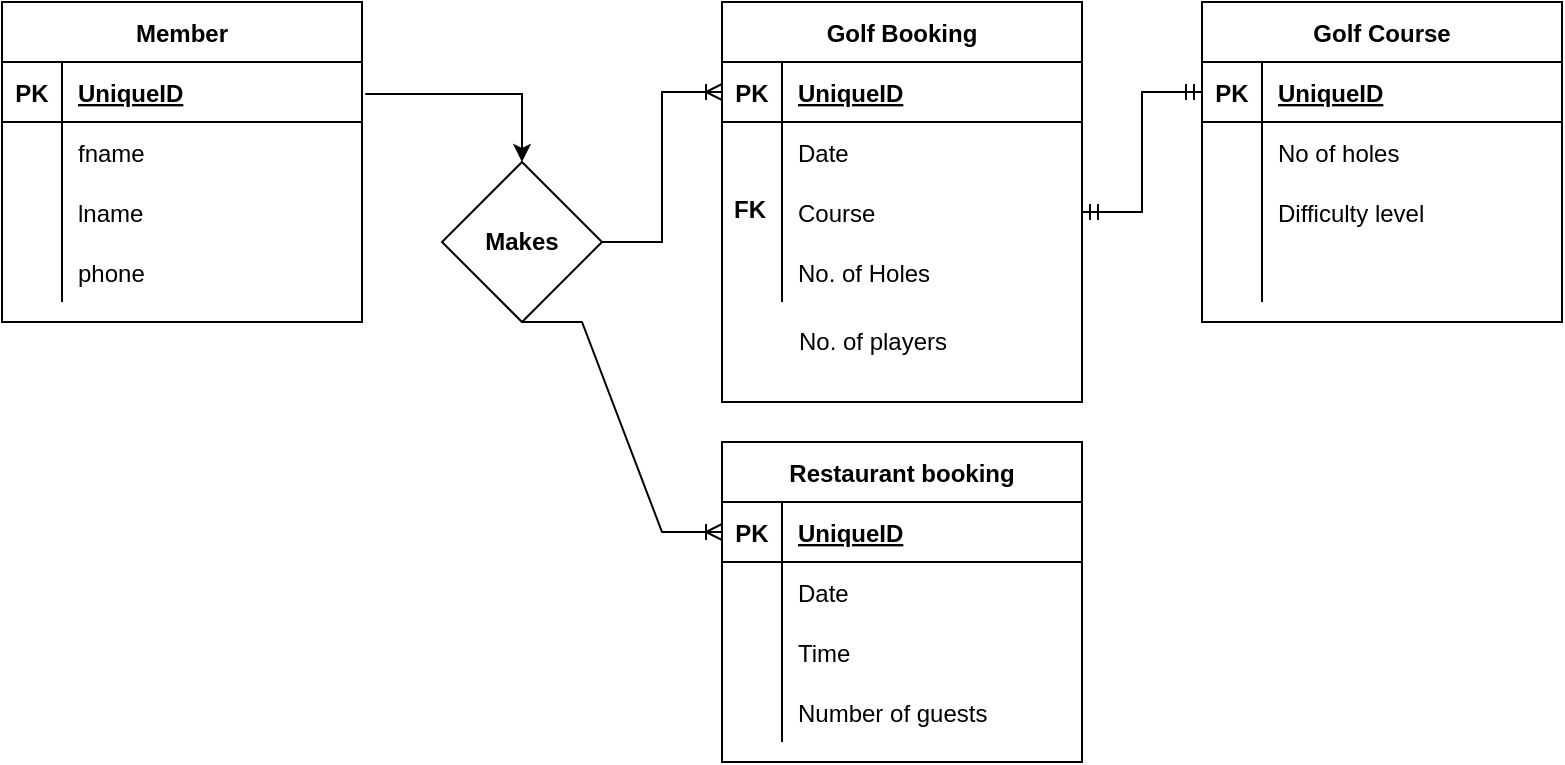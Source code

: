 <mxfile version="16.6.4" type="device"><diagram id="4npdMIucw_gYKC7FRZS6" name="Page-1"><mxGraphModel dx="1221" dy="644" grid="1" gridSize="10" guides="1" tooltips="1" connect="1" arrows="1" fold="1" page="1" pageScale="1" pageWidth="1100" pageHeight="850" background="none" math="0" shadow="0"><root><mxCell id="0"/><mxCell id="1" parent="0"/><mxCell id="3EgRUurN0IHTCOWZA-wP-85" value="" style="edgeStyle=orthogonalEdgeStyle;rounded=0;orthogonalLoop=1;jettySize=auto;html=1;exitX=1.009;exitY=0.533;exitDx=0;exitDy=0;exitPerimeter=0;" edge="1" parent="1" source="3EgRUurN0IHTCOWZA-wP-2" target="3EgRUurN0IHTCOWZA-wP-84"><mxGeometry relative="1" as="geometry"/></mxCell><mxCell id="3EgRUurN0IHTCOWZA-wP-1" value="Member" style="shape=table;startSize=30;container=1;collapsible=1;childLayout=tableLayout;fixedRows=1;rowLines=0;fontStyle=1;align=center;resizeLast=1;rounded=0;" vertex="1" parent="1"><mxGeometry x="160" y="160" width="180" height="160" as="geometry"/></mxCell><mxCell id="3EgRUurN0IHTCOWZA-wP-2" value="" style="shape=tableRow;horizontal=0;startSize=0;swimlaneHead=0;swimlaneBody=0;fillColor=none;collapsible=0;dropTarget=0;points=[[0,0.5],[1,0.5]];portConstraint=eastwest;top=0;left=0;right=0;bottom=1;rounded=0;" vertex="1" parent="3EgRUurN0IHTCOWZA-wP-1"><mxGeometry y="30" width="180" height="30" as="geometry"/></mxCell><mxCell id="3EgRUurN0IHTCOWZA-wP-3" value="PK" style="shape=partialRectangle;connectable=0;fillColor=none;top=0;left=0;bottom=0;right=0;fontStyle=1;overflow=hidden;rounded=0;" vertex="1" parent="3EgRUurN0IHTCOWZA-wP-2"><mxGeometry width="30" height="30" as="geometry"><mxRectangle width="30" height="30" as="alternateBounds"/></mxGeometry></mxCell><mxCell id="3EgRUurN0IHTCOWZA-wP-4" value="UniqueID" style="shape=partialRectangle;connectable=0;fillColor=none;top=0;left=0;bottom=0;right=0;align=left;spacingLeft=6;fontStyle=5;overflow=hidden;rounded=0;" vertex="1" parent="3EgRUurN0IHTCOWZA-wP-2"><mxGeometry x="30" width="150" height="30" as="geometry"><mxRectangle width="150" height="30" as="alternateBounds"/></mxGeometry></mxCell><mxCell id="3EgRUurN0IHTCOWZA-wP-5" value="" style="shape=tableRow;horizontal=0;startSize=0;swimlaneHead=0;swimlaneBody=0;fillColor=none;collapsible=0;dropTarget=0;points=[[0,0.5],[1,0.5]];portConstraint=eastwest;top=0;left=0;right=0;bottom=0;rounded=0;" vertex="1" parent="3EgRUurN0IHTCOWZA-wP-1"><mxGeometry y="60" width="180" height="30" as="geometry"/></mxCell><mxCell id="3EgRUurN0IHTCOWZA-wP-6" value="" style="shape=partialRectangle;connectable=0;fillColor=none;top=0;left=0;bottom=0;right=0;editable=1;overflow=hidden;rounded=0;" vertex="1" parent="3EgRUurN0IHTCOWZA-wP-5"><mxGeometry width="30" height="30" as="geometry"><mxRectangle width="30" height="30" as="alternateBounds"/></mxGeometry></mxCell><mxCell id="3EgRUurN0IHTCOWZA-wP-7" value="fname" style="shape=partialRectangle;connectable=0;fillColor=none;top=0;left=0;bottom=0;right=0;align=left;spacingLeft=6;overflow=hidden;rounded=0;" vertex="1" parent="3EgRUurN0IHTCOWZA-wP-5"><mxGeometry x="30" width="150" height="30" as="geometry"><mxRectangle width="150" height="30" as="alternateBounds"/></mxGeometry></mxCell><mxCell id="3EgRUurN0IHTCOWZA-wP-8" value="" style="shape=tableRow;horizontal=0;startSize=0;swimlaneHead=0;swimlaneBody=0;fillColor=none;collapsible=0;dropTarget=0;points=[[0,0.5],[1,0.5]];portConstraint=eastwest;top=0;left=0;right=0;bottom=0;rounded=0;" vertex="1" parent="3EgRUurN0IHTCOWZA-wP-1"><mxGeometry y="90" width="180" height="30" as="geometry"/></mxCell><mxCell id="3EgRUurN0IHTCOWZA-wP-9" value="" style="shape=partialRectangle;connectable=0;fillColor=none;top=0;left=0;bottom=0;right=0;editable=1;overflow=hidden;rounded=0;" vertex="1" parent="3EgRUurN0IHTCOWZA-wP-8"><mxGeometry width="30" height="30" as="geometry"><mxRectangle width="30" height="30" as="alternateBounds"/></mxGeometry></mxCell><mxCell id="3EgRUurN0IHTCOWZA-wP-10" value="lname" style="shape=partialRectangle;connectable=0;fillColor=none;top=0;left=0;bottom=0;right=0;align=left;spacingLeft=6;overflow=hidden;rounded=0;" vertex="1" parent="3EgRUurN0IHTCOWZA-wP-8"><mxGeometry x="30" width="150" height="30" as="geometry"><mxRectangle width="150" height="30" as="alternateBounds"/></mxGeometry></mxCell><mxCell id="3EgRUurN0IHTCOWZA-wP-11" value="" style="shape=tableRow;horizontal=0;startSize=0;swimlaneHead=0;swimlaneBody=0;fillColor=none;collapsible=0;dropTarget=0;points=[[0,0.5],[1,0.5]];portConstraint=eastwest;top=0;left=0;right=0;bottom=0;rounded=0;" vertex="1" parent="3EgRUurN0IHTCOWZA-wP-1"><mxGeometry y="120" width="180" height="30" as="geometry"/></mxCell><mxCell id="3EgRUurN0IHTCOWZA-wP-12" value="" style="shape=partialRectangle;connectable=0;fillColor=none;top=0;left=0;bottom=0;right=0;editable=1;overflow=hidden;rounded=0;" vertex="1" parent="3EgRUurN0IHTCOWZA-wP-11"><mxGeometry width="30" height="30" as="geometry"><mxRectangle width="30" height="30" as="alternateBounds"/></mxGeometry></mxCell><mxCell id="3EgRUurN0IHTCOWZA-wP-13" value="phone" style="shape=partialRectangle;connectable=0;fillColor=none;top=0;left=0;bottom=0;right=0;align=left;spacingLeft=6;overflow=hidden;rounded=0;" vertex="1" parent="3EgRUurN0IHTCOWZA-wP-11"><mxGeometry x="30" width="150" height="30" as="geometry"><mxRectangle width="150" height="30" as="alternateBounds"/></mxGeometry></mxCell><mxCell id="3EgRUurN0IHTCOWZA-wP-27" value="" style="edgeStyle=entityRelationEdgeStyle;fontSize=12;html=1;endArrow=ERoneToMany;rounded=0;entryX=0;entryY=0.5;entryDx=0;entryDy=0;" edge="1" parent="1" source="3EgRUurN0IHTCOWZA-wP-84" target="3EgRUurN0IHTCOWZA-wP-15"><mxGeometry width="100" height="100" relative="1" as="geometry"><mxPoint x="480" y="390" as="sourcePoint"/><mxPoint x="540" y="360" as="targetPoint"/></mxGeometry></mxCell><mxCell id="3EgRUurN0IHTCOWZA-wP-83" value="" style="group;rounded=0;" vertex="1" connectable="0" parent="1"><mxGeometry x="520" y="160" width="180" height="200" as="geometry"/></mxCell><mxCell id="3EgRUurN0IHTCOWZA-wP-82" value="" style="group;rounded=0;" vertex="1" connectable="0" parent="3EgRUurN0IHTCOWZA-wP-83"><mxGeometry width="180" height="200" as="geometry"/></mxCell><mxCell id="3EgRUurN0IHTCOWZA-wP-81" value="No. of players" style="text;html=1;align=center;verticalAlign=middle;resizable=0;points=[];autosize=1;strokeColor=none;fillColor=none;rounded=0;" vertex="1" parent="3EgRUurN0IHTCOWZA-wP-82"><mxGeometry x="30" y="160" width="90" height="20" as="geometry"/></mxCell><mxCell id="3EgRUurN0IHTCOWZA-wP-14" value="Golf Booking" style="shape=table;startSize=30;container=1;collapsible=1;childLayout=tableLayout;fixedRows=1;rowLines=0;fontStyle=1;align=center;resizeLast=1;rounded=0;" vertex="1" parent="3EgRUurN0IHTCOWZA-wP-83"><mxGeometry width="180" height="200" as="geometry"/></mxCell><mxCell id="3EgRUurN0IHTCOWZA-wP-15" value="" style="shape=tableRow;horizontal=0;startSize=0;swimlaneHead=0;swimlaneBody=0;fillColor=none;collapsible=0;dropTarget=0;points=[[0,0.5],[1,0.5]];portConstraint=eastwest;top=0;left=0;right=0;bottom=1;rounded=0;" vertex="1" parent="3EgRUurN0IHTCOWZA-wP-14"><mxGeometry y="30" width="180" height="30" as="geometry"/></mxCell><mxCell id="3EgRUurN0IHTCOWZA-wP-16" value="PK" style="shape=partialRectangle;connectable=0;fillColor=none;top=0;left=0;bottom=0;right=0;fontStyle=1;overflow=hidden;rounded=0;" vertex="1" parent="3EgRUurN0IHTCOWZA-wP-15"><mxGeometry width="30" height="30" as="geometry"><mxRectangle width="30" height="30" as="alternateBounds"/></mxGeometry></mxCell><mxCell id="3EgRUurN0IHTCOWZA-wP-17" value="UniqueID" style="shape=partialRectangle;connectable=0;fillColor=none;top=0;left=0;bottom=0;right=0;align=left;spacingLeft=6;fontStyle=5;overflow=hidden;rounded=0;" vertex="1" parent="3EgRUurN0IHTCOWZA-wP-15"><mxGeometry x="30" width="150" height="30" as="geometry"><mxRectangle width="150" height="30" as="alternateBounds"/></mxGeometry></mxCell><mxCell id="3EgRUurN0IHTCOWZA-wP-18" value="" style="shape=tableRow;horizontal=0;startSize=0;swimlaneHead=0;swimlaneBody=0;fillColor=none;collapsible=0;dropTarget=0;points=[[0,0.5],[1,0.5]];portConstraint=eastwest;top=0;left=0;right=0;bottom=0;rounded=0;" vertex="1" parent="3EgRUurN0IHTCOWZA-wP-14"><mxGeometry y="60" width="180" height="30" as="geometry"/></mxCell><mxCell id="3EgRUurN0IHTCOWZA-wP-19" value="" style="shape=partialRectangle;connectable=0;fillColor=none;top=0;left=0;bottom=0;right=0;editable=1;overflow=hidden;rounded=0;" vertex="1" parent="3EgRUurN0IHTCOWZA-wP-18"><mxGeometry width="30" height="30" as="geometry"><mxRectangle width="30" height="30" as="alternateBounds"/></mxGeometry></mxCell><mxCell id="3EgRUurN0IHTCOWZA-wP-20" value="Date" style="shape=partialRectangle;connectable=0;fillColor=none;top=0;left=0;bottom=0;right=0;align=left;spacingLeft=6;overflow=hidden;rounded=0;" vertex="1" parent="3EgRUurN0IHTCOWZA-wP-18"><mxGeometry x="30" width="150" height="30" as="geometry"><mxRectangle width="150" height="30" as="alternateBounds"/></mxGeometry></mxCell><mxCell id="3EgRUurN0IHTCOWZA-wP-21" value="" style="shape=tableRow;horizontal=0;startSize=0;swimlaneHead=0;swimlaneBody=0;fillColor=none;collapsible=0;dropTarget=0;points=[[0,0.5],[1,0.5]];portConstraint=eastwest;top=0;left=0;right=0;bottom=0;rounded=0;" vertex="1" parent="3EgRUurN0IHTCOWZA-wP-14"><mxGeometry y="90" width="180" height="30" as="geometry"/></mxCell><mxCell id="3EgRUurN0IHTCOWZA-wP-22" value="" style="shape=partialRectangle;connectable=0;fillColor=none;top=0;left=0;bottom=0;right=0;editable=1;overflow=hidden;rounded=0;" vertex="1" parent="3EgRUurN0IHTCOWZA-wP-21"><mxGeometry width="30" height="30" as="geometry"><mxRectangle width="30" height="30" as="alternateBounds"/></mxGeometry></mxCell><mxCell id="3EgRUurN0IHTCOWZA-wP-23" value="Course" style="shape=partialRectangle;connectable=0;fillColor=none;top=0;left=0;bottom=0;right=0;align=left;spacingLeft=6;overflow=hidden;rounded=0;" vertex="1" parent="3EgRUurN0IHTCOWZA-wP-21"><mxGeometry x="30" width="150" height="30" as="geometry"><mxRectangle width="150" height="30" as="alternateBounds"/></mxGeometry></mxCell><mxCell id="3EgRUurN0IHTCOWZA-wP-24" value="" style="shape=tableRow;horizontal=0;startSize=0;swimlaneHead=0;swimlaneBody=0;fillColor=none;collapsible=0;dropTarget=0;points=[[0,0.5],[1,0.5]];portConstraint=eastwest;top=0;left=0;right=0;bottom=0;rounded=0;" vertex="1" parent="3EgRUurN0IHTCOWZA-wP-14"><mxGeometry y="120" width="180" height="30" as="geometry"/></mxCell><mxCell id="3EgRUurN0IHTCOWZA-wP-25" value="" style="shape=partialRectangle;connectable=0;fillColor=none;top=0;left=0;bottom=0;right=0;editable=1;overflow=hidden;rounded=0;" vertex="1" parent="3EgRUurN0IHTCOWZA-wP-24"><mxGeometry width="30" height="30" as="geometry"><mxRectangle width="30" height="30" as="alternateBounds"/></mxGeometry></mxCell><mxCell id="3EgRUurN0IHTCOWZA-wP-26" value="No. of Holes" style="shape=partialRectangle;connectable=0;fillColor=none;top=0;left=0;bottom=0;right=0;align=left;spacingLeft=6;overflow=hidden;rounded=0;" vertex="1" parent="3EgRUurN0IHTCOWZA-wP-24"><mxGeometry x="30" width="150" height="30" as="geometry"><mxRectangle width="150" height="30" as="alternateBounds"/></mxGeometry></mxCell><mxCell id="3EgRUurN0IHTCOWZA-wP-158" value="FK" style="text;strokeColor=none;fillColor=none;spacingLeft=4;spacingRight=4;overflow=hidden;rotatable=0;points=[[0,0.5],[1,0.5]];portConstraint=eastwest;fontSize=12;rounded=0;sketch=0;fontStyle=1" vertex="1" parent="3EgRUurN0IHTCOWZA-wP-83"><mxGeometry y="90" width="30" height="30" as="geometry"/></mxCell><mxCell id="3EgRUurN0IHTCOWZA-wP-84" value="Makes" style="rhombus;whiteSpace=wrap;html=1;startSize=30;fontStyle=1;rounded=0;" vertex="1" parent="1"><mxGeometry x="380" y="240" width="80" height="80" as="geometry"/></mxCell><mxCell id="3EgRUurN0IHTCOWZA-wP-89" value="Restaurant booking" style="shape=table;startSize=30;container=1;collapsible=1;childLayout=tableLayout;fixedRows=1;rowLines=0;fontStyle=1;align=center;resizeLast=1;rounded=0;" vertex="1" parent="1"><mxGeometry x="520" y="380" width="180" height="160" as="geometry"/></mxCell><mxCell id="3EgRUurN0IHTCOWZA-wP-90" value="" style="shape=tableRow;horizontal=0;startSize=0;swimlaneHead=0;swimlaneBody=0;fillColor=none;collapsible=0;dropTarget=0;points=[[0,0.5],[1,0.5]];portConstraint=eastwest;top=0;left=0;right=0;bottom=1;rounded=0;" vertex="1" parent="3EgRUurN0IHTCOWZA-wP-89"><mxGeometry y="30" width="180" height="30" as="geometry"/></mxCell><mxCell id="3EgRUurN0IHTCOWZA-wP-91" value="PK" style="shape=partialRectangle;connectable=0;fillColor=none;top=0;left=0;bottom=0;right=0;fontStyle=1;overflow=hidden;rounded=0;" vertex="1" parent="3EgRUurN0IHTCOWZA-wP-90"><mxGeometry width="30" height="30" as="geometry"><mxRectangle width="30" height="30" as="alternateBounds"/></mxGeometry></mxCell><mxCell id="3EgRUurN0IHTCOWZA-wP-92" value="UniqueID" style="shape=partialRectangle;connectable=0;fillColor=none;top=0;left=0;bottom=0;right=0;align=left;spacingLeft=6;fontStyle=5;overflow=hidden;rounded=0;" vertex="1" parent="3EgRUurN0IHTCOWZA-wP-90"><mxGeometry x="30" width="150" height="30" as="geometry"><mxRectangle width="150" height="30" as="alternateBounds"/></mxGeometry></mxCell><mxCell id="3EgRUurN0IHTCOWZA-wP-93" value="" style="shape=tableRow;horizontal=0;startSize=0;swimlaneHead=0;swimlaneBody=0;fillColor=none;collapsible=0;dropTarget=0;points=[[0,0.5],[1,0.5]];portConstraint=eastwest;top=0;left=0;right=0;bottom=0;rounded=0;" vertex="1" parent="3EgRUurN0IHTCOWZA-wP-89"><mxGeometry y="60" width="180" height="30" as="geometry"/></mxCell><mxCell id="3EgRUurN0IHTCOWZA-wP-94" value="" style="shape=partialRectangle;connectable=0;fillColor=none;top=0;left=0;bottom=0;right=0;editable=1;overflow=hidden;rounded=0;" vertex="1" parent="3EgRUurN0IHTCOWZA-wP-93"><mxGeometry width="30" height="30" as="geometry"><mxRectangle width="30" height="30" as="alternateBounds"/></mxGeometry></mxCell><mxCell id="3EgRUurN0IHTCOWZA-wP-95" value="Date" style="shape=partialRectangle;connectable=0;fillColor=none;top=0;left=0;bottom=0;right=0;align=left;spacingLeft=6;overflow=hidden;rounded=0;" vertex="1" parent="3EgRUurN0IHTCOWZA-wP-93"><mxGeometry x="30" width="150" height="30" as="geometry"><mxRectangle width="150" height="30" as="alternateBounds"/></mxGeometry></mxCell><mxCell id="3EgRUurN0IHTCOWZA-wP-99" value="" style="shape=tableRow;horizontal=0;startSize=0;swimlaneHead=0;swimlaneBody=0;fillColor=none;collapsible=0;dropTarget=0;points=[[0,0.5],[1,0.5]];portConstraint=eastwest;top=0;left=0;right=0;bottom=0;rounded=0;" vertex="1" parent="3EgRUurN0IHTCOWZA-wP-89"><mxGeometry y="90" width="180" height="30" as="geometry"/></mxCell><mxCell id="3EgRUurN0IHTCOWZA-wP-100" value="" style="shape=partialRectangle;connectable=0;fillColor=none;top=0;left=0;bottom=0;right=0;editable=1;overflow=hidden;rounded=0;" vertex="1" parent="3EgRUurN0IHTCOWZA-wP-99"><mxGeometry width="30" height="30" as="geometry"><mxRectangle width="30" height="30" as="alternateBounds"/></mxGeometry></mxCell><mxCell id="3EgRUurN0IHTCOWZA-wP-101" value="Time" style="shape=partialRectangle;connectable=0;fillColor=none;top=0;left=0;bottom=0;right=0;align=left;spacingLeft=6;overflow=hidden;rounded=0;" vertex="1" parent="3EgRUurN0IHTCOWZA-wP-99"><mxGeometry x="30" width="150" height="30" as="geometry"><mxRectangle width="150" height="30" as="alternateBounds"/></mxGeometry></mxCell><mxCell id="3EgRUurN0IHTCOWZA-wP-96" value="" style="shape=tableRow;horizontal=0;startSize=0;swimlaneHead=0;swimlaneBody=0;fillColor=none;collapsible=0;dropTarget=0;points=[[0,0.5],[1,0.5]];portConstraint=eastwest;top=0;left=0;right=0;bottom=0;rounded=0;" vertex="1" parent="3EgRUurN0IHTCOWZA-wP-89"><mxGeometry y="120" width="180" height="30" as="geometry"/></mxCell><mxCell id="3EgRUurN0IHTCOWZA-wP-97" value="" style="shape=partialRectangle;connectable=0;fillColor=none;top=0;left=0;bottom=0;right=0;editable=1;overflow=hidden;rounded=0;" vertex="1" parent="3EgRUurN0IHTCOWZA-wP-96"><mxGeometry width="30" height="30" as="geometry"><mxRectangle width="30" height="30" as="alternateBounds"/></mxGeometry></mxCell><mxCell id="3EgRUurN0IHTCOWZA-wP-98" value="Number of guests" style="shape=partialRectangle;connectable=0;fillColor=none;top=0;left=0;bottom=0;right=0;align=left;spacingLeft=6;overflow=hidden;rounded=0;" vertex="1" parent="3EgRUurN0IHTCOWZA-wP-96"><mxGeometry x="30" width="150" height="30" as="geometry"><mxRectangle width="150" height="30" as="alternateBounds"/></mxGeometry></mxCell><mxCell id="3EgRUurN0IHTCOWZA-wP-105" value="" style="edgeStyle=entityRelationEdgeStyle;fontSize=12;html=1;endArrow=ERoneToMany;rounded=0;exitX=0.5;exitY=1;exitDx=0;exitDy=0;entryX=0;entryY=0.5;entryDx=0;entryDy=0;" edge="1" parent="1" source="3EgRUurN0IHTCOWZA-wP-84" target="3EgRUurN0IHTCOWZA-wP-90"><mxGeometry width="100" height="100" relative="1" as="geometry"><mxPoint x="510" y="450" as="sourcePoint"/><mxPoint x="610" y="350" as="targetPoint"/></mxGeometry></mxCell><mxCell id="3EgRUurN0IHTCOWZA-wP-144" value="Golf Course" style="shape=table;startSize=30;container=1;collapsible=1;childLayout=tableLayout;fixedRows=1;rowLines=0;fontStyle=1;align=center;resizeLast=1;rounded=0;" vertex="1" parent="1"><mxGeometry x="760" y="160" width="180" height="160" as="geometry"/></mxCell><mxCell id="3EgRUurN0IHTCOWZA-wP-145" value="" style="shape=tableRow;horizontal=0;startSize=0;swimlaneHead=0;swimlaneBody=0;fillColor=none;collapsible=0;dropTarget=0;points=[[0,0.5],[1,0.5]];portConstraint=eastwest;top=0;left=0;right=0;bottom=1;rounded=0;" vertex="1" parent="3EgRUurN0IHTCOWZA-wP-144"><mxGeometry y="30" width="180" height="30" as="geometry"/></mxCell><mxCell id="3EgRUurN0IHTCOWZA-wP-146" value="PK" style="shape=partialRectangle;connectable=0;fillColor=none;top=0;left=0;bottom=0;right=0;fontStyle=1;overflow=hidden;rounded=0;" vertex="1" parent="3EgRUurN0IHTCOWZA-wP-145"><mxGeometry width="30" height="30" as="geometry"><mxRectangle width="30" height="30" as="alternateBounds"/></mxGeometry></mxCell><mxCell id="3EgRUurN0IHTCOWZA-wP-147" value="UniqueID" style="shape=partialRectangle;connectable=0;fillColor=none;top=0;left=0;bottom=0;right=0;align=left;spacingLeft=6;fontStyle=5;overflow=hidden;rounded=0;" vertex="1" parent="3EgRUurN0IHTCOWZA-wP-145"><mxGeometry x="30" width="150" height="30" as="geometry"><mxRectangle width="150" height="30" as="alternateBounds"/></mxGeometry></mxCell><mxCell id="3EgRUurN0IHTCOWZA-wP-148" value="" style="shape=tableRow;horizontal=0;startSize=0;swimlaneHead=0;swimlaneBody=0;fillColor=none;collapsible=0;dropTarget=0;points=[[0,0.5],[1,0.5]];portConstraint=eastwest;top=0;left=0;right=0;bottom=0;rounded=0;" vertex="1" parent="3EgRUurN0IHTCOWZA-wP-144"><mxGeometry y="60" width="180" height="30" as="geometry"/></mxCell><mxCell id="3EgRUurN0IHTCOWZA-wP-149" value="" style="shape=partialRectangle;connectable=0;fillColor=none;top=0;left=0;bottom=0;right=0;editable=1;overflow=hidden;rounded=0;" vertex="1" parent="3EgRUurN0IHTCOWZA-wP-148"><mxGeometry width="30" height="30" as="geometry"><mxRectangle width="30" height="30" as="alternateBounds"/></mxGeometry></mxCell><mxCell id="3EgRUurN0IHTCOWZA-wP-150" value="No of holes" style="shape=partialRectangle;connectable=0;fillColor=none;top=0;left=0;bottom=0;right=0;align=left;spacingLeft=6;overflow=hidden;rounded=0;" vertex="1" parent="3EgRUurN0IHTCOWZA-wP-148"><mxGeometry x="30" width="150" height="30" as="geometry"><mxRectangle width="150" height="30" as="alternateBounds"/></mxGeometry></mxCell><mxCell id="3EgRUurN0IHTCOWZA-wP-151" value="" style="shape=tableRow;horizontal=0;startSize=0;swimlaneHead=0;swimlaneBody=0;fillColor=none;collapsible=0;dropTarget=0;points=[[0,0.5],[1,0.5]];portConstraint=eastwest;top=0;left=0;right=0;bottom=0;rounded=0;" vertex="1" parent="3EgRUurN0IHTCOWZA-wP-144"><mxGeometry y="90" width="180" height="30" as="geometry"/></mxCell><mxCell id="3EgRUurN0IHTCOWZA-wP-152" value="" style="shape=partialRectangle;connectable=0;fillColor=none;top=0;left=0;bottom=0;right=0;editable=1;overflow=hidden;rounded=0;" vertex="1" parent="3EgRUurN0IHTCOWZA-wP-151"><mxGeometry width="30" height="30" as="geometry"><mxRectangle width="30" height="30" as="alternateBounds"/></mxGeometry></mxCell><mxCell id="3EgRUurN0IHTCOWZA-wP-153" value="Difficulty level" style="shape=partialRectangle;connectable=0;fillColor=none;top=0;left=0;bottom=0;right=0;align=left;spacingLeft=6;overflow=hidden;rounded=0;" vertex="1" parent="3EgRUurN0IHTCOWZA-wP-151"><mxGeometry x="30" width="150" height="30" as="geometry"><mxRectangle width="150" height="30" as="alternateBounds"/></mxGeometry></mxCell><mxCell id="3EgRUurN0IHTCOWZA-wP-154" value="" style="shape=tableRow;horizontal=0;startSize=0;swimlaneHead=0;swimlaneBody=0;fillColor=none;collapsible=0;dropTarget=0;points=[[0,0.5],[1,0.5]];portConstraint=eastwest;top=0;left=0;right=0;bottom=0;rounded=0;" vertex="1" parent="3EgRUurN0IHTCOWZA-wP-144"><mxGeometry y="120" width="180" height="30" as="geometry"/></mxCell><mxCell id="3EgRUurN0IHTCOWZA-wP-155" value="" style="shape=partialRectangle;connectable=0;fillColor=none;top=0;left=0;bottom=0;right=0;editable=1;overflow=hidden;rounded=0;" vertex="1" parent="3EgRUurN0IHTCOWZA-wP-154"><mxGeometry width="30" height="30" as="geometry"><mxRectangle width="30" height="30" as="alternateBounds"/></mxGeometry></mxCell><mxCell id="3EgRUurN0IHTCOWZA-wP-156" value="" style="shape=partialRectangle;connectable=0;fillColor=none;top=0;left=0;bottom=0;right=0;align=left;spacingLeft=6;overflow=hidden;rounded=0;" vertex="1" parent="3EgRUurN0IHTCOWZA-wP-154"><mxGeometry x="30" width="150" height="30" as="geometry"><mxRectangle width="150" height="30" as="alternateBounds"/></mxGeometry></mxCell><mxCell id="3EgRUurN0IHTCOWZA-wP-157" value="" style="edgeStyle=entityRelationEdgeStyle;fontSize=12;html=1;endArrow=ERmandOne;startArrow=ERmandOne;rounded=0;exitX=1;exitY=0.5;exitDx=0;exitDy=0;entryX=0;entryY=0.5;entryDx=0;entryDy=0;" edge="1" parent="1" source="3EgRUurN0IHTCOWZA-wP-21" target="3EgRUurN0IHTCOWZA-wP-145"><mxGeometry width="100" height="100" relative="1" as="geometry"><mxPoint x="740" y="510" as="sourcePoint"/><mxPoint x="840" y="410" as="targetPoint"/></mxGeometry></mxCell></root></mxGraphModel></diagram></mxfile>